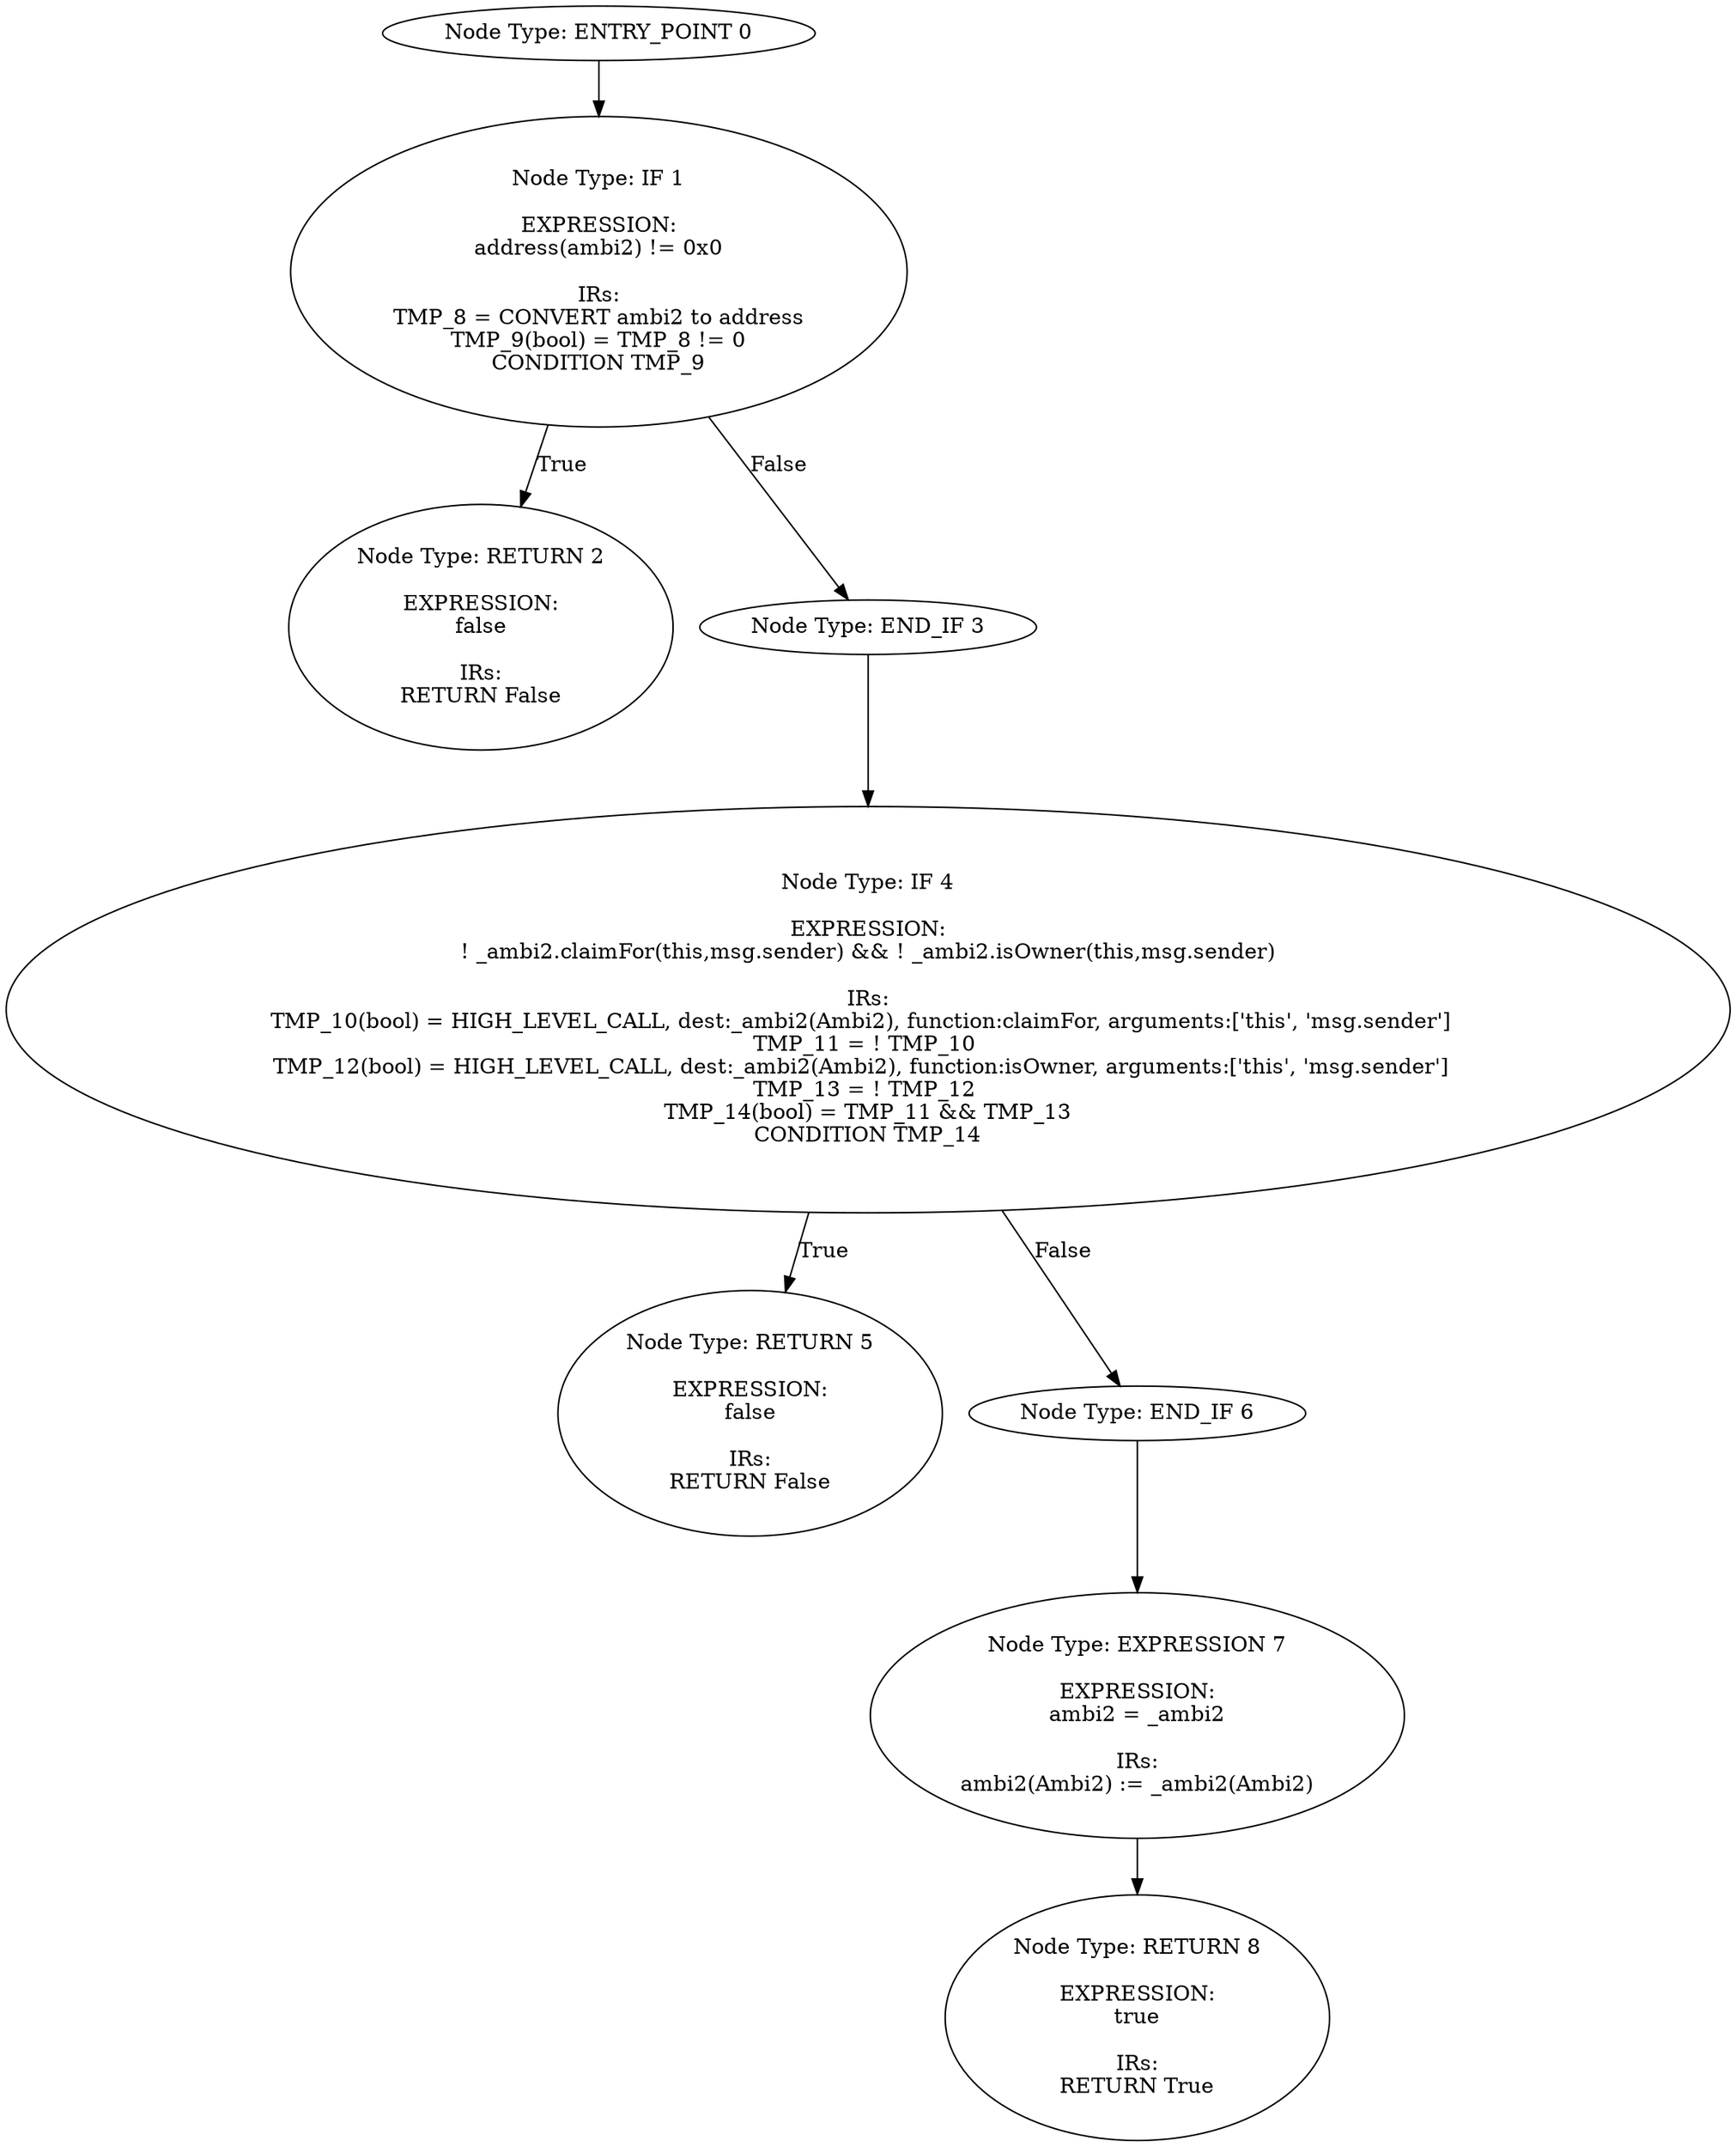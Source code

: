 digraph{
0[label="Node Type: ENTRY_POINT 0
"];
0->1;
1[label="Node Type: IF 1

EXPRESSION:
address(ambi2) != 0x0

IRs:
TMP_8 = CONVERT ambi2 to address
TMP_9(bool) = TMP_8 != 0
CONDITION TMP_9"];
1->2[label="True"];
1->3[label="False"];
2[label="Node Type: RETURN 2

EXPRESSION:
false

IRs:
RETURN False"];
3[label="Node Type: END_IF 3
"];
3->4;
4[label="Node Type: IF 4

EXPRESSION:
! _ambi2.claimFor(this,msg.sender) && ! _ambi2.isOwner(this,msg.sender)

IRs:
TMP_10(bool) = HIGH_LEVEL_CALL, dest:_ambi2(Ambi2), function:claimFor, arguments:['this', 'msg.sender']  
TMP_11 = ! TMP_10 
TMP_12(bool) = HIGH_LEVEL_CALL, dest:_ambi2(Ambi2), function:isOwner, arguments:['this', 'msg.sender']  
TMP_13 = ! TMP_12 
TMP_14(bool) = TMP_11 && TMP_13
CONDITION TMP_14"];
4->5[label="True"];
4->6[label="False"];
5[label="Node Type: RETURN 5

EXPRESSION:
false

IRs:
RETURN False"];
6[label="Node Type: END_IF 6
"];
6->7;
7[label="Node Type: EXPRESSION 7

EXPRESSION:
ambi2 = _ambi2

IRs:
ambi2(Ambi2) := _ambi2(Ambi2)"];
7->8;
8[label="Node Type: RETURN 8

EXPRESSION:
true

IRs:
RETURN True"];
}
